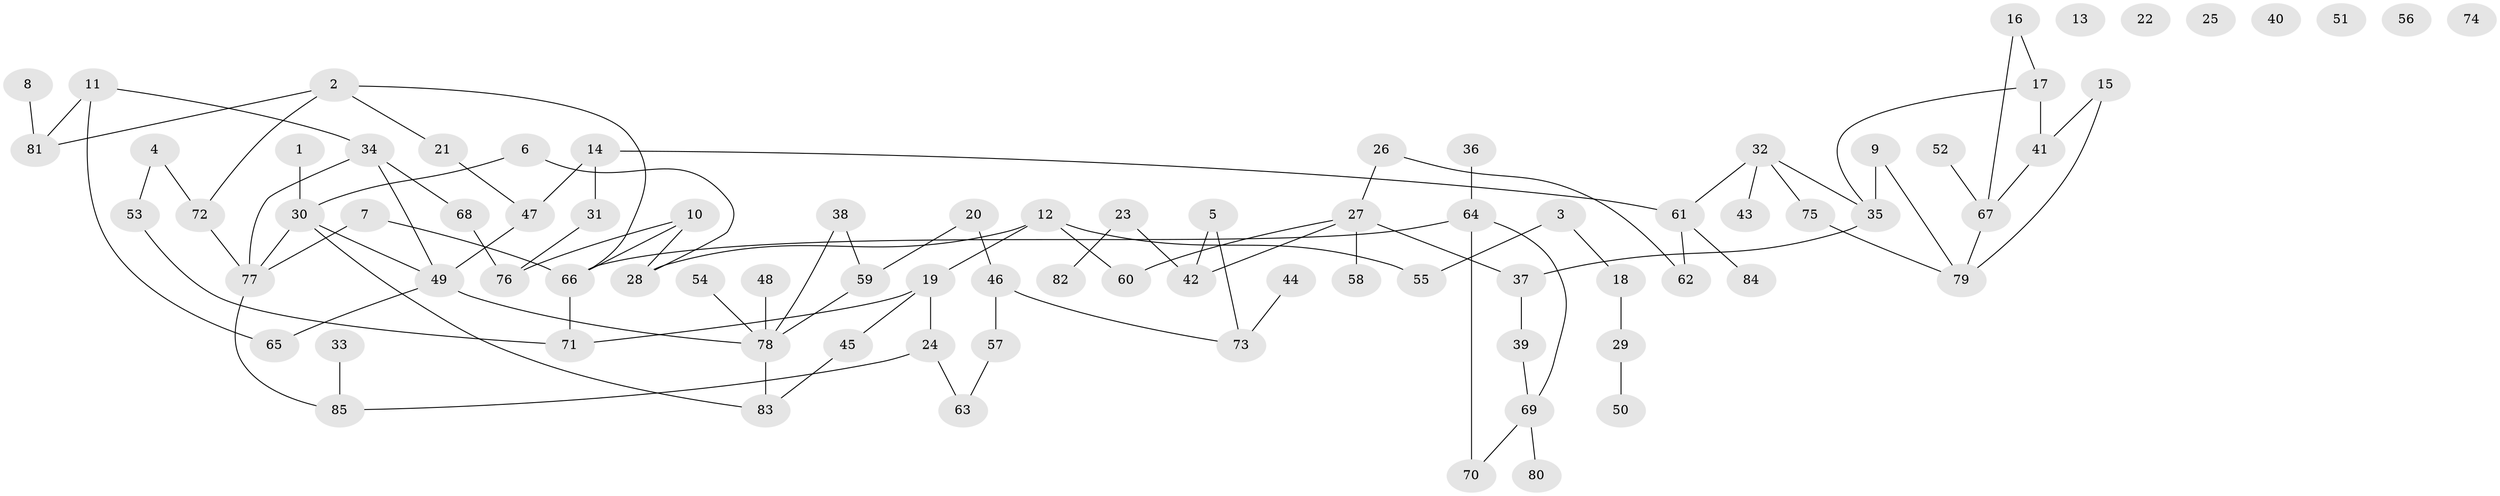 // coarse degree distribution, {0: 0.20588235294117646, 2: 0.17647058823529413, 1: 0.2647058823529412, 4: 0.029411764705882353, 8: 0.058823529411764705, 3: 0.14705882352941177, 5: 0.11764705882352941}
// Generated by graph-tools (version 1.1) at 2025/42/03/04/25 21:42:22]
// undirected, 85 vertices, 101 edges
graph export_dot {
graph [start="1"]
  node [color=gray90,style=filled];
  1;
  2;
  3;
  4;
  5;
  6;
  7;
  8;
  9;
  10;
  11;
  12;
  13;
  14;
  15;
  16;
  17;
  18;
  19;
  20;
  21;
  22;
  23;
  24;
  25;
  26;
  27;
  28;
  29;
  30;
  31;
  32;
  33;
  34;
  35;
  36;
  37;
  38;
  39;
  40;
  41;
  42;
  43;
  44;
  45;
  46;
  47;
  48;
  49;
  50;
  51;
  52;
  53;
  54;
  55;
  56;
  57;
  58;
  59;
  60;
  61;
  62;
  63;
  64;
  65;
  66;
  67;
  68;
  69;
  70;
  71;
  72;
  73;
  74;
  75;
  76;
  77;
  78;
  79;
  80;
  81;
  82;
  83;
  84;
  85;
  1 -- 30;
  2 -- 21;
  2 -- 66;
  2 -- 72;
  2 -- 81;
  3 -- 18;
  3 -- 55;
  4 -- 53;
  4 -- 72;
  5 -- 42;
  5 -- 73;
  6 -- 28;
  6 -- 30;
  7 -- 66;
  7 -- 77;
  8 -- 81;
  9 -- 35;
  9 -- 79;
  10 -- 28;
  10 -- 66;
  10 -- 76;
  11 -- 34;
  11 -- 65;
  11 -- 81;
  12 -- 19;
  12 -- 28;
  12 -- 55;
  12 -- 60;
  14 -- 31;
  14 -- 47;
  14 -- 61;
  15 -- 41;
  15 -- 79;
  16 -- 17;
  16 -- 67;
  17 -- 35;
  17 -- 41;
  18 -- 29;
  19 -- 24;
  19 -- 45;
  19 -- 71;
  20 -- 46;
  20 -- 59;
  21 -- 47;
  23 -- 42;
  23 -- 82;
  24 -- 63;
  24 -- 85;
  26 -- 27;
  26 -- 62;
  27 -- 37;
  27 -- 42;
  27 -- 58;
  27 -- 60;
  29 -- 50;
  30 -- 49;
  30 -- 77;
  30 -- 83;
  31 -- 76;
  32 -- 35;
  32 -- 43;
  32 -- 61;
  32 -- 75;
  33 -- 85;
  34 -- 49;
  34 -- 68;
  34 -- 77;
  35 -- 37;
  36 -- 64;
  37 -- 39;
  38 -- 59;
  38 -- 78;
  39 -- 69;
  41 -- 67;
  44 -- 73;
  45 -- 83;
  46 -- 57;
  46 -- 73;
  47 -- 49;
  48 -- 78;
  49 -- 65;
  49 -- 78;
  52 -- 67;
  53 -- 71;
  54 -- 78;
  57 -- 63;
  59 -- 78;
  61 -- 62;
  61 -- 84;
  64 -- 66;
  64 -- 69;
  64 -- 70;
  66 -- 71;
  67 -- 79;
  68 -- 76;
  69 -- 70;
  69 -- 80;
  72 -- 77;
  75 -- 79;
  77 -- 85;
  78 -- 83;
}

